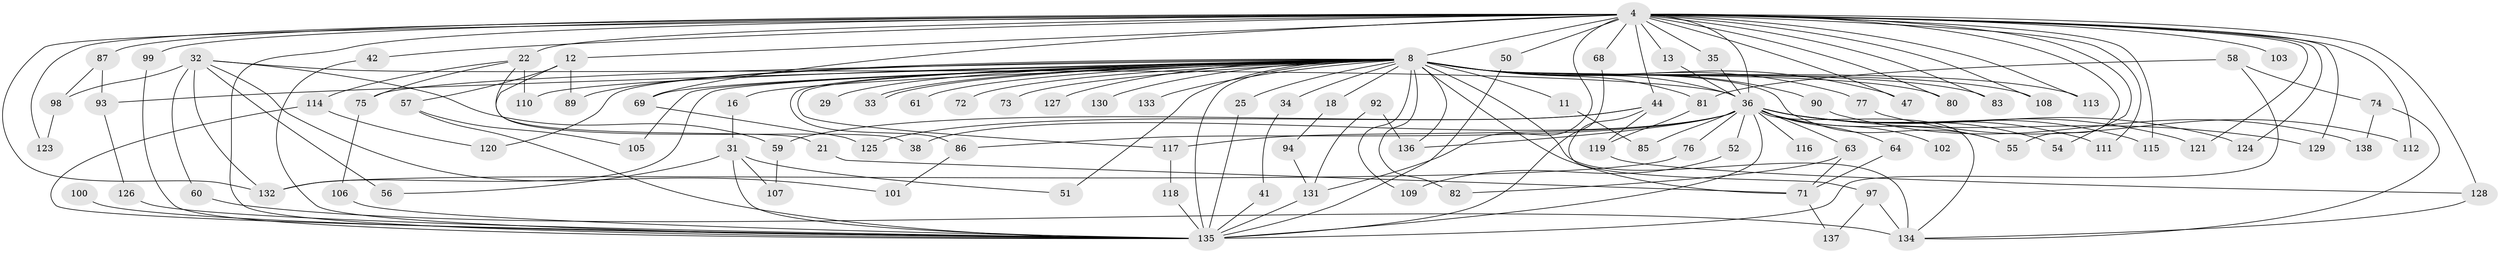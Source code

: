 // original degree distribution, {29: 0.007246376811594203, 34: 0.007246376811594203, 26: 0.007246376811594203, 32: 0.007246376811594203, 13: 0.007246376811594203, 30: 0.007246376811594203, 23: 0.007246376811594203, 25: 0.007246376811594203, 20: 0.007246376811594203, 21: 0.007246376811594203, 3: 0.2536231884057971, 5: 0.043478260869565216, 2: 0.5434782608695652, 4: 0.043478260869565216, 7: 0.014492753623188406, 6: 0.021739130434782608, 8: 0.007246376811594203}
// Generated by graph-tools (version 1.1) at 2025/46/03/04/25 21:46:39]
// undirected, 96 vertices, 168 edges
graph export_dot {
graph [start="1"]
  node [color=gray90,style=filled];
  4 [super="+1"];
  8 [super="+7+6"];
  11;
  12;
  13;
  16;
  18;
  21;
  22 [super="+14"];
  25;
  29;
  31;
  32;
  33;
  34;
  35;
  36 [super="+10"];
  38;
  41;
  42;
  44;
  47;
  50;
  51;
  52;
  54;
  55 [super="+43"];
  56;
  57;
  58;
  59;
  60;
  61;
  63;
  64;
  68;
  69;
  71 [super="+19"];
  72;
  73;
  74;
  75 [super="+70"];
  76;
  77;
  80;
  81 [super="+49"];
  82;
  83;
  85;
  86;
  87;
  89;
  90;
  92;
  93;
  94;
  97;
  98;
  99;
  100;
  101;
  102;
  103;
  105;
  106;
  107;
  108 [super="+96"];
  109 [super="+17"];
  110 [super="+39"];
  111;
  112 [super="+15+62"];
  113 [super="+104"];
  114;
  115 [super="+95"];
  116;
  117 [super="+79"];
  118;
  119;
  120;
  121;
  123;
  124;
  125;
  126;
  127;
  128 [super="+24"];
  129;
  130;
  131 [super="+84"];
  132 [super="+46"];
  133;
  134 [super="+122"];
  135 [super="+30+3+78+37+65+88"];
  136 [super="+48"];
  137;
  138;
  4 -- 8 [weight=8];
  4 -- 12 [weight=2];
  4 -- 13;
  4 -- 22 [weight=3];
  4 -- 44 [weight=2];
  4 -- 55;
  4 -- 68;
  4 -- 69;
  4 -- 80;
  4 -- 87 [weight=2];
  4 -- 99;
  4 -- 103 [weight=2];
  4 -- 111;
  4 -- 112 [weight=3];
  4 -- 115 [weight=3];
  4 -- 121;
  4 -- 123;
  4 -- 129;
  4 -- 83;
  4 -- 35;
  4 -- 42;
  4 -- 47;
  4 -- 50;
  4 -- 54;
  4 -- 124;
  4 -- 131;
  4 -- 128;
  4 -- 135 [weight=4];
  4 -- 108;
  4 -- 113;
  4 -- 132;
  4 -- 36 [weight=6];
  8 -- 18 [weight=2];
  8 -- 33;
  8 -- 33;
  8 -- 34 [weight=2];
  8 -- 69;
  8 -- 72 [weight=2];
  8 -- 73 [weight=2];
  8 -- 80;
  8 -- 86;
  8 -- 89;
  8 -- 120;
  8 -- 132 [weight=2];
  8 -- 133 [weight=2];
  8 -- 136 [weight=3];
  8 -- 16 [weight=2];
  8 -- 81 [weight=4];
  8 -- 82;
  8 -- 83;
  8 -- 90 [weight=2];
  8 -- 108 [weight=2];
  8 -- 71 [weight=3];
  8 -- 135 [weight=11];
  8 -- 134 [weight=2];
  8 -- 110 [weight=2];
  8 -- 130;
  8 -- 11 [weight=2];
  8 -- 25 [weight=2];
  8 -- 29 [weight=2];
  8 -- 36 [weight=13];
  8 -- 47;
  8 -- 51;
  8 -- 61;
  8 -- 75 [weight=2];
  8 -- 77;
  8 -- 93;
  8 -- 105;
  8 -- 109 [weight=2];
  8 -- 113 [weight=2];
  8 -- 117 [weight=2];
  8 -- 127;
  8 -- 55;
  11 -- 85;
  12 -- 21;
  12 -- 57;
  12 -- 89;
  13 -- 36;
  16 -- 31;
  18 -- 94;
  21 -- 71;
  22 -- 75;
  22 -- 114;
  22 -- 38;
  22 -- 110;
  25 -- 135;
  31 -- 51;
  31 -- 56;
  31 -- 107;
  31 -- 135;
  32 -- 56;
  32 -- 59;
  32 -- 60;
  32 -- 98;
  32 -- 101;
  32 -- 132 [weight=2];
  32 -- 36;
  34 -- 41;
  35 -- 36;
  36 -- 64;
  36 -- 129;
  36 -- 134;
  36 -- 135 [weight=5];
  36 -- 136;
  36 -- 76;
  36 -- 85;
  36 -- 86;
  36 -- 38;
  36 -- 102;
  36 -- 111;
  36 -- 115;
  36 -- 52;
  36 -- 116 [weight=2];
  36 -- 54;
  36 -- 117;
  36 -- 121;
  36 -- 124;
  36 -- 63;
  36 -- 55;
  41 -- 135;
  42 -- 135;
  44 -- 59;
  44 -- 97;
  44 -- 119;
  44 -- 125;
  50 -- 135;
  52 -- 109;
  57 -- 105;
  57 -- 135;
  58 -- 74;
  58 -- 81;
  58 -- 135;
  59 -- 107;
  60 -- 134;
  63 -- 82;
  63 -- 71;
  64 -- 71;
  68 -- 135;
  69 -- 125;
  71 -- 137;
  74 -- 138;
  74 -- 134;
  75 -- 106;
  76 -- 132;
  77 -- 112;
  81 -- 119;
  86 -- 101;
  87 -- 93;
  87 -- 98;
  90 -- 138;
  92 -- 131;
  92 -- 136;
  93 -- 126;
  94 -- 131;
  97 -- 137;
  97 -- 134;
  98 -- 123;
  99 -- 135;
  100 -- 135;
  106 -- 135;
  114 -- 120;
  114 -- 135;
  117 -- 118;
  118 -- 135;
  119 -- 128;
  126 -- 135;
  128 -- 134;
  131 -- 135 [weight=2];
}
